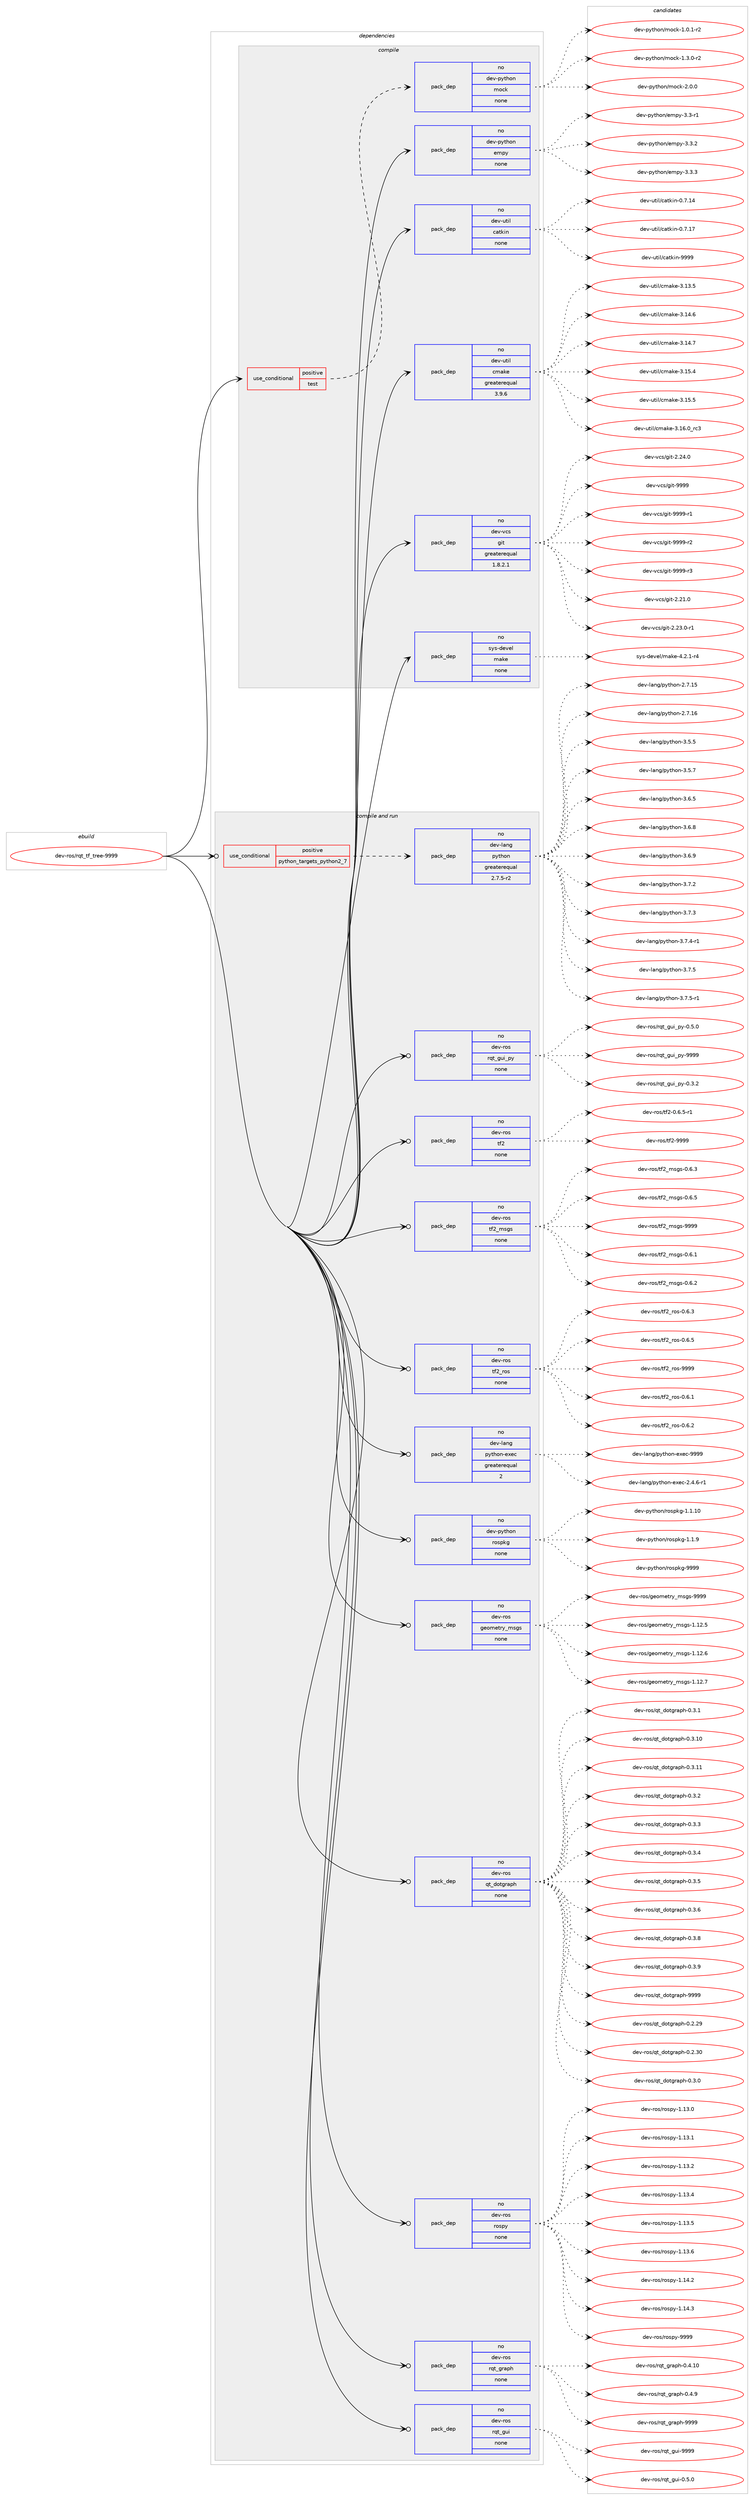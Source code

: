 digraph prolog {

# *************
# Graph options
# *************

newrank=true;
concentrate=true;
compound=true;
graph [rankdir=LR,fontname=Helvetica,fontsize=10,ranksep=1.5];#, ranksep=2.5, nodesep=0.2];
edge  [arrowhead=vee];
node  [fontname=Helvetica,fontsize=10];

# **********
# The ebuild
# **********

subgraph cluster_leftcol {
color=gray;
rank=same;
label=<<i>ebuild</i>>;
id [label="dev-ros/rqt_tf_tree-9999", color=red, width=4, href="../dev-ros/rqt_tf_tree-9999.svg"];
}

# ****************
# The dependencies
# ****************

subgraph cluster_midcol {
color=gray;
label=<<i>dependencies</i>>;
subgraph cluster_compile {
fillcolor="#eeeeee";
style=filled;
label=<<i>compile</i>>;
subgraph cond155341 {
dependency666448 [label=<<TABLE BORDER="0" CELLBORDER="1" CELLSPACING="0" CELLPADDING="4"><TR><TD ROWSPAN="3" CELLPADDING="10">use_conditional</TD></TR><TR><TD>positive</TD></TR><TR><TD>test</TD></TR></TABLE>>, shape=none, color=red];
subgraph pack499201 {
dependency666449 [label=<<TABLE BORDER="0" CELLBORDER="1" CELLSPACING="0" CELLPADDING="4" WIDTH="220"><TR><TD ROWSPAN="6" CELLPADDING="30">pack_dep</TD></TR><TR><TD WIDTH="110">no</TD></TR><TR><TD>dev-python</TD></TR><TR><TD>mock</TD></TR><TR><TD>none</TD></TR><TR><TD></TD></TR></TABLE>>, shape=none, color=blue];
}
dependency666448:e -> dependency666449:w [weight=20,style="dashed",arrowhead="vee"];
}
id:e -> dependency666448:w [weight=20,style="solid",arrowhead="vee"];
subgraph pack499202 {
dependency666450 [label=<<TABLE BORDER="0" CELLBORDER="1" CELLSPACING="0" CELLPADDING="4" WIDTH="220"><TR><TD ROWSPAN="6" CELLPADDING="30">pack_dep</TD></TR><TR><TD WIDTH="110">no</TD></TR><TR><TD>dev-python</TD></TR><TR><TD>empy</TD></TR><TR><TD>none</TD></TR><TR><TD></TD></TR></TABLE>>, shape=none, color=blue];
}
id:e -> dependency666450:w [weight=20,style="solid",arrowhead="vee"];
subgraph pack499203 {
dependency666451 [label=<<TABLE BORDER="0" CELLBORDER="1" CELLSPACING="0" CELLPADDING="4" WIDTH="220"><TR><TD ROWSPAN="6" CELLPADDING="30">pack_dep</TD></TR><TR><TD WIDTH="110">no</TD></TR><TR><TD>dev-util</TD></TR><TR><TD>catkin</TD></TR><TR><TD>none</TD></TR><TR><TD></TD></TR></TABLE>>, shape=none, color=blue];
}
id:e -> dependency666451:w [weight=20,style="solid",arrowhead="vee"];
subgraph pack499204 {
dependency666452 [label=<<TABLE BORDER="0" CELLBORDER="1" CELLSPACING="0" CELLPADDING="4" WIDTH="220"><TR><TD ROWSPAN="6" CELLPADDING="30">pack_dep</TD></TR><TR><TD WIDTH="110">no</TD></TR><TR><TD>dev-util</TD></TR><TR><TD>cmake</TD></TR><TR><TD>greaterequal</TD></TR><TR><TD>3.9.6</TD></TR></TABLE>>, shape=none, color=blue];
}
id:e -> dependency666452:w [weight=20,style="solid",arrowhead="vee"];
subgraph pack499205 {
dependency666453 [label=<<TABLE BORDER="0" CELLBORDER="1" CELLSPACING="0" CELLPADDING="4" WIDTH="220"><TR><TD ROWSPAN="6" CELLPADDING="30">pack_dep</TD></TR><TR><TD WIDTH="110">no</TD></TR><TR><TD>dev-vcs</TD></TR><TR><TD>git</TD></TR><TR><TD>greaterequal</TD></TR><TR><TD>1.8.2.1</TD></TR></TABLE>>, shape=none, color=blue];
}
id:e -> dependency666453:w [weight=20,style="solid",arrowhead="vee"];
subgraph pack499206 {
dependency666454 [label=<<TABLE BORDER="0" CELLBORDER="1" CELLSPACING="0" CELLPADDING="4" WIDTH="220"><TR><TD ROWSPAN="6" CELLPADDING="30">pack_dep</TD></TR><TR><TD WIDTH="110">no</TD></TR><TR><TD>sys-devel</TD></TR><TR><TD>make</TD></TR><TR><TD>none</TD></TR><TR><TD></TD></TR></TABLE>>, shape=none, color=blue];
}
id:e -> dependency666454:w [weight=20,style="solid",arrowhead="vee"];
}
subgraph cluster_compileandrun {
fillcolor="#eeeeee";
style=filled;
label=<<i>compile and run</i>>;
subgraph cond155342 {
dependency666455 [label=<<TABLE BORDER="0" CELLBORDER="1" CELLSPACING="0" CELLPADDING="4"><TR><TD ROWSPAN="3" CELLPADDING="10">use_conditional</TD></TR><TR><TD>positive</TD></TR><TR><TD>python_targets_python2_7</TD></TR></TABLE>>, shape=none, color=red];
subgraph pack499207 {
dependency666456 [label=<<TABLE BORDER="0" CELLBORDER="1" CELLSPACING="0" CELLPADDING="4" WIDTH="220"><TR><TD ROWSPAN="6" CELLPADDING="30">pack_dep</TD></TR><TR><TD WIDTH="110">no</TD></TR><TR><TD>dev-lang</TD></TR><TR><TD>python</TD></TR><TR><TD>greaterequal</TD></TR><TR><TD>2.7.5-r2</TD></TR></TABLE>>, shape=none, color=blue];
}
dependency666455:e -> dependency666456:w [weight=20,style="dashed",arrowhead="vee"];
}
id:e -> dependency666455:w [weight=20,style="solid",arrowhead="odotvee"];
subgraph pack499208 {
dependency666457 [label=<<TABLE BORDER="0" CELLBORDER="1" CELLSPACING="0" CELLPADDING="4" WIDTH="220"><TR><TD ROWSPAN="6" CELLPADDING="30">pack_dep</TD></TR><TR><TD WIDTH="110">no</TD></TR><TR><TD>dev-lang</TD></TR><TR><TD>python-exec</TD></TR><TR><TD>greaterequal</TD></TR><TR><TD>2</TD></TR></TABLE>>, shape=none, color=blue];
}
id:e -> dependency666457:w [weight=20,style="solid",arrowhead="odotvee"];
subgraph pack499209 {
dependency666458 [label=<<TABLE BORDER="0" CELLBORDER="1" CELLSPACING="0" CELLPADDING="4" WIDTH="220"><TR><TD ROWSPAN="6" CELLPADDING="30">pack_dep</TD></TR><TR><TD WIDTH="110">no</TD></TR><TR><TD>dev-python</TD></TR><TR><TD>rospkg</TD></TR><TR><TD>none</TD></TR><TR><TD></TD></TR></TABLE>>, shape=none, color=blue];
}
id:e -> dependency666458:w [weight=20,style="solid",arrowhead="odotvee"];
subgraph pack499210 {
dependency666459 [label=<<TABLE BORDER="0" CELLBORDER="1" CELLSPACING="0" CELLPADDING="4" WIDTH="220"><TR><TD ROWSPAN="6" CELLPADDING="30">pack_dep</TD></TR><TR><TD WIDTH="110">no</TD></TR><TR><TD>dev-ros</TD></TR><TR><TD>geometry_msgs</TD></TR><TR><TD>none</TD></TR><TR><TD></TD></TR></TABLE>>, shape=none, color=blue];
}
id:e -> dependency666459:w [weight=20,style="solid",arrowhead="odotvee"];
subgraph pack499211 {
dependency666460 [label=<<TABLE BORDER="0" CELLBORDER="1" CELLSPACING="0" CELLPADDING="4" WIDTH="220"><TR><TD ROWSPAN="6" CELLPADDING="30">pack_dep</TD></TR><TR><TD WIDTH="110">no</TD></TR><TR><TD>dev-ros</TD></TR><TR><TD>qt_dotgraph</TD></TR><TR><TD>none</TD></TR><TR><TD></TD></TR></TABLE>>, shape=none, color=blue];
}
id:e -> dependency666460:w [weight=20,style="solid",arrowhead="odotvee"];
subgraph pack499212 {
dependency666461 [label=<<TABLE BORDER="0" CELLBORDER="1" CELLSPACING="0" CELLPADDING="4" WIDTH="220"><TR><TD ROWSPAN="6" CELLPADDING="30">pack_dep</TD></TR><TR><TD WIDTH="110">no</TD></TR><TR><TD>dev-ros</TD></TR><TR><TD>rospy</TD></TR><TR><TD>none</TD></TR><TR><TD></TD></TR></TABLE>>, shape=none, color=blue];
}
id:e -> dependency666461:w [weight=20,style="solid",arrowhead="odotvee"];
subgraph pack499213 {
dependency666462 [label=<<TABLE BORDER="0" CELLBORDER="1" CELLSPACING="0" CELLPADDING="4" WIDTH="220"><TR><TD ROWSPAN="6" CELLPADDING="30">pack_dep</TD></TR><TR><TD WIDTH="110">no</TD></TR><TR><TD>dev-ros</TD></TR><TR><TD>rqt_graph</TD></TR><TR><TD>none</TD></TR><TR><TD></TD></TR></TABLE>>, shape=none, color=blue];
}
id:e -> dependency666462:w [weight=20,style="solid",arrowhead="odotvee"];
subgraph pack499214 {
dependency666463 [label=<<TABLE BORDER="0" CELLBORDER="1" CELLSPACING="0" CELLPADDING="4" WIDTH="220"><TR><TD ROWSPAN="6" CELLPADDING="30">pack_dep</TD></TR><TR><TD WIDTH="110">no</TD></TR><TR><TD>dev-ros</TD></TR><TR><TD>rqt_gui</TD></TR><TR><TD>none</TD></TR><TR><TD></TD></TR></TABLE>>, shape=none, color=blue];
}
id:e -> dependency666463:w [weight=20,style="solid",arrowhead="odotvee"];
subgraph pack499215 {
dependency666464 [label=<<TABLE BORDER="0" CELLBORDER="1" CELLSPACING="0" CELLPADDING="4" WIDTH="220"><TR><TD ROWSPAN="6" CELLPADDING="30">pack_dep</TD></TR><TR><TD WIDTH="110">no</TD></TR><TR><TD>dev-ros</TD></TR><TR><TD>rqt_gui_py</TD></TR><TR><TD>none</TD></TR><TR><TD></TD></TR></TABLE>>, shape=none, color=blue];
}
id:e -> dependency666464:w [weight=20,style="solid",arrowhead="odotvee"];
subgraph pack499216 {
dependency666465 [label=<<TABLE BORDER="0" CELLBORDER="1" CELLSPACING="0" CELLPADDING="4" WIDTH="220"><TR><TD ROWSPAN="6" CELLPADDING="30">pack_dep</TD></TR><TR><TD WIDTH="110">no</TD></TR><TR><TD>dev-ros</TD></TR><TR><TD>tf2</TD></TR><TR><TD>none</TD></TR><TR><TD></TD></TR></TABLE>>, shape=none, color=blue];
}
id:e -> dependency666465:w [weight=20,style="solid",arrowhead="odotvee"];
subgraph pack499217 {
dependency666466 [label=<<TABLE BORDER="0" CELLBORDER="1" CELLSPACING="0" CELLPADDING="4" WIDTH="220"><TR><TD ROWSPAN="6" CELLPADDING="30">pack_dep</TD></TR><TR><TD WIDTH="110">no</TD></TR><TR><TD>dev-ros</TD></TR><TR><TD>tf2_msgs</TD></TR><TR><TD>none</TD></TR><TR><TD></TD></TR></TABLE>>, shape=none, color=blue];
}
id:e -> dependency666466:w [weight=20,style="solid",arrowhead="odotvee"];
subgraph pack499218 {
dependency666467 [label=<<TABLE BORDER="0" CELLBORDER="1" CELLSPACING="0" CELLPADDING="4" WIDTH="220"><TR><TD ROWSPAN="6" CELLPADDING="30">pack_dep</TD></TR><TR><TD WIDTH="110">no</TD></TR><TR><TD>dev-ros</TD></TR><TR><TD>tf2_ros</TD></TR><TR><TD>none</TD></TR><TR><TD></TD></TR></TABLE>>, shape=none, color=blue];
}
id:e -> dependency666467:w [weight=20,style="solid",arrowhead="odotvee"];
}
subgraph cluster_run {
fillcolor="#eeeeee";
style=filled;
label=<<i>run</i>>;
}
}

# **************
# The candidates
# **************

subgraph cluster_choices {
rank=same;
color=gray;
label=<<i>candidates</i>>;

subgraph choice499201 {
color=black;
nodesep=1;
choice1001011184511212111610411111047109111991074549464846494511450 [label="dev-python/mock-1.0.1-r2", color=red, width=4,href="../dev-python/mock-1.0.1-r2.svg"];
choice1001011184511212111610411111047109111991074549465146484511450 [label="dev-python/mock-1.3.0-r2", color=red, width=4,href="../dev-python/mock-1.3.0-r2.svg"];
choice100101118451121211161041111104710911199107455046484648 [label="dev-python/mock-2.0.0", color=red, width=4,href="../dev-python/mock-2.0.0.svg"];
dependency666449:e -> choice1001011184511212111610411111047109111991074549464846494511450:w [style=dotted,weight="100"];
dependency666449:e -> choice1001011184511212111610411111047109111991074549465146484511450:w [style=dotted,weight="100"];
dependency666449:e -> choice100101118451121211161041111104710911199107455046484648:w [style=dotted,weight="100"];
}
subgraph choice499202 {
color=black;
nodesep=1;
choice1001011184511212111610411111047101109112121455146514511449 [label="dev-python/empy-3.3-r1", color=red, width=4,href="../dev-python/empy-3.3-r1.svg"];
choice1001011184511212111610411111047101109112121455146514650 [label="dev-python/empy-3.3.2", color=red, width=4,href="../dev-python/empy-3.3.2.svg"];
choice1001011184511212111610411111047101109112121455146514651 [label="dev-python/empy-3.3.3", color=red, width=4,href="../dev-python/empy-3.3.3.svg"];
dependency666450:e -> choice1001011184511212111610411111047101109112121455146514511449:w [style=dotted,weight="100"];
dependency666450:e -> choice1001011184511212111610411111047101109112121455146514650:w [style=dotted,weight="100"];
dependency666450:e -> choice1001011184511212111610411111047101109112121455146514651:w [style=dotted,weight="100"];
}
subgraph choice499203 {
color=black;
nodesep=1;
choice1001011184511711610510847999711610710511045484655464952 [label="dev-util/catkin-0.7.14", color=red, width=4,href="../dev-util/catkin-0.7.14.svg"];
choice1001011184511711610510847999711610710511045484655464955 [label="dev-util/catkin-0.7.17", color=red, width=4,href="../dev-util/catkin-0.7.17.svg"];
choice100101118451171161051084799971161071051104557575757 [label="dev-util/catkin-9999", color=red, width=4,href="../dev-util/catkin-9999.svg"];
dependency666451:e -> choice1001011184511711610510847999711610710511045484655464952:w [style=dotted,weight="100"];
dependency666451:e -> choice1001011184511711610510847999711610710511045484655464955:w [style=dotted,weight="100"];
dependency666451:e -> choice100101118451171161051084799971161071051104557575757:w [style=dotted,weight="100"];
}
subgraph choice499204 {
color=black;
nodesep=1;
choice1001011184511711610510847991099710710145514649514653 [label="dev-util/cmake-3.13.5", color=red, width=4,href="../dev-util/cmake-3.13.5.svg"];
choice1001011184511711610510847991099710710145514649524654 [label="dev-util/cmake-3.14.6", color=red, width=4,href="../dev-util/cmake-3.14.6.svg"];
choice1001011184511711610510847991099710710145514649524655 [label="dev-util/cmake-3.14.7", color=red, width=4,href="../dev-util/cmake-3.14.7.svg"];
choice1001011184511711610510847991099710710145514649534652 [label="dev-util/cmake-3.15.4", color=red, width=4,href="../dev-util/cmake-3.15.4.svg"];
choice1001011184511711610510847991099710710145514649534653 [label="dev-util/cmake-3.15.5", color=red, width=4,href="../dev-util/cmake-3.15.5.svg"];
choice1001011184511711610510847991099710710145514649544648951149951 [label="dev-util/cmake-3.16.0_rc3", color=red, width=4,href="../dev-util/cmake-3.16.0_rc3.svg"];
dependency666452:e -> choice1001011184511711610510847991099710710145514649514653:w [style=dotted,weight="100"];
dependency666452:e -> choice1001011184511711610510847991099710710145514649524654:w [style=dotted,weight="100"];
dependency666452:e -> choice1001011184511711610510847991099710710145514649524655:w [style=dotted,weight="100"];
dependency666452:e -> choice1001011184511711610510847991099710710145514649534652:w [style=dotted,weight="100"];
dependency666452:e -> choice1001011184511711610510847991099710710145514649534653:w [style=dotted,weight="100"];
dependency666452:e -> choice1001011184511711610510847991099710710145514649544648951149951:w [style=dotted,weight="100"];
}
subgraph choice499205 {
color=black;
nodesep=1;
choice10010111845118991154710310511645504650494648 [label="dev-vcs/git-2.21.0", color=red, width=4,href="../dev-vcs/git-2.21.0.svg"];
choice100101118451189911547103105116455046505146484511449 [label="dev-vcs/git-2.23.0-r1", color=red, width=4,href="../dev-vcs/git-2.23.0-r1.svg"];
choice10010111845118991154710310511645504650524648 [label="dev-vcs/git-2.24.0", color=red, width=4,href="../dev-vcs/git-2.24.0.svg"];
choice1001011184511899115471031051164557575757 [label="dev-vcs/git-9999", color=red, width=4,href="../dev-vcs/git-9999.svg"];
choice10010111845118991154710310511645575757574511449 [label="dev-vcs/git-9999-r1", color=red, width=4,href="../dev-vcs/git-9999-r1.svg"];
choice10010111845118991154710310511645575757574511450 [label="dev-vcs/git-9999-r2", color=red, width=4,href="../dev-vcs/git-9999-r2.svg"];
choice10010111845118991154710310511645575757574511451 [label="dev-vcs/git-9999-r3", color=red, width=4,href="../dev-vcs/git-9999-r3.svg"];
dependency666453:e -> choice10010111845118991154710310511645504650494648:w [style=dotted,weight="100"];
dependency666453:e -> choice100101118451189911547103105116455046505146484511449:w [style=dotted,weight="100"];
dependency666453:e -> choice10010111845118991154710310511645504650524648:w [style=dotted,weight="100"];
dependency666453:e -> choice1001011184511899115471031051164557575757:w [style=dotted,weight="100"];
dependency666453:e -> choice10010111845118991154710310511645575757574511449:w [style=dotted,weight="100"];
dependency666453:e -> choice10010111845118991154710310511645575757574511450:w [style=dotted,weight="100"];
dependency666453:e -> choice10010111845118991154710310511645575757574511451:w [style=dotted,weight="100"];
}
subgraph choice499206 {
color=black;
nodesep=1;
choice1151211154510010111810110847109971071014552465046494511452 [label="sys-devel/make-4.2.1-r4", color=red, width=4,href="../sys-devel/make-4.2.1-r4.svg"];
dependency666454:e -> choice1151211154510010111810110847109971071014552465046494511452:w [style=dotted,weight="100"];
}
subgraph choice499207 {
color=black;
nodesep=1;
choice10010111845108971101034711212111610411111045504655464953 [label="dev-lang/python-2.7.15", color=red, width=4,href="../dev-lang/python-2.7.15.svg"];
choice10010111845108971101034711212111610411111045504655464954 [label="dev-lang/python-2.7.16", color=red, width=4,href="../dev-lang/python-2.7.16.svg"];
choice100101118451089711010347112121116104111110455146534653 [label="dev-lang/python-3.5.5", color=red, width=4,href="../dev-lang/python-3.5.5.svg"];
choice100101118451089711010347112121116104111110455146534655 [label="dev-lang/python-3.5.7", color=red, width=4,href="../dev-lang/python-3.5.7.svg"];
choice100101118451089711010347112121116104111110455146544653 [label="dev-lang/python-3.6.5", color=red, width=4,href="../dev-lang/python-3.6.5.svg"];
choice100101118451089711010347112121116104111110455146544656 [label="dev-lang/python-3.6.8", color=red, width=4,href="../dev-lang/python-3.6.8.svg"];
choice100101118451089711010347112121116104111110455146544657 [label="dev-lang/python-3.6.9", color=red, width=4,href="../dev-lang/python-3.6.9.svg"];
choice100101118451089711010347112121116104111110455146554650 [label="dev-lang/python-3.7.2", color=red, width=4,href="../dev-lang/python-3.7.2.svg"];
choice100101118451089711010347112121116104111110455146554651 [label="dev-lang/python-3.7.3", color=red, width=4,href="../dev-lang/python-3.7.3.svg"];
choice1001011184510897110103471121211161041111104551465546524511449 [label="dev-lang/python-3.7.4-r1", color=red, width=4,href="../dev-lang/python-3.7.4-r1.svg"];
choice100101118451089711010347112121116104111110455146554653 [label="dev-lang/python-3.7.5", color=red, width=4,href="../dev-lang/python-3.7.5.svg"];
choice1001011184510897110103471121211161041111104551465546534511449 [label="dev-lang/python-3.7.5-r1", color=red, width=4,href="../dev-lang/python-3.7.5-r1.svg"];
dependency666456:e -> choice10010111845108971101034711212111610411111045504655464953:w [style=dotted,weight="100"];
dependency666456:e -> choice10010111845108971101034711212111610411111045504655464954:w [style=dotted,weight="100"];
dependency666456:e -> choice100101118451089711010347112121116104111110455146534653:w [style=dotted,weight="100"];
dependency666456:e -> choice100101118451089711010347112121116104111110455146534655:w [style=dotted,weight="100"];
dependency666456:e -> choice100101118451089711010347112121116104111110455146544653:w [style=dotted,weight="100"];
dependency666456:e -> choice100101118451089711010347112121116104111110455146544656:w [style=dotted,weight="100"];
dependency666456:e -> choice100101118451089711010347112121116104111110455146544657:w [style=dotted,weight="100"];
dependency666456:e -> choice100101118451089711010347112121116104111110455146554650:w [style=dotted,weight="100"];
dependency666456:e -> choice100101118451089711010347112121116104111110455146554651:w [style=dotted,weight="100"];
dependency666456:e -> choice1001011184510897110103471121211161041111104551465546524511449:w [style=dotted,weight="100"];
dependency666456:e -> choice100101118451089711010347112121116104111110455146554653:w [style=dotted,weight="100"];
dependency666456:e -> choice1001011184510897110103471121211161041111104551465546534511449:w [style=dotted,weight="100"];
}
subgraph choice499208 {
color=black;
nodesep=1;
choice10010111845108971101034711212111610411111045101120101994550465246544511449 [label="dev-lang/python-exec-2.4.6-r1", color=red, width=4,href="../dev-lang/python-exec-2.4.6-r1.svg"];
choice10010111845108971101034711212111610411111045101120101994557575757 [label="dev-lang/python-exec-9999", color=red, width=4,href="../dev-lang/python-exec-9999.svg"];
dependency666457:e -> choice10010111845108971101034711212111610411111045101120101994550465246544511449:w [style=dotted,weight="100"];
dependency666457:e -> choice10010111845108971101034711212111610411111045101120101994557575757:w [style=dotted,weight="100"];
}
subgraph choice499209 {
color=black;
nodesep=1;
choice100101118451121211161041111104711411111511210710345494649464948 [label="dev-python/rospkg-1.1.10", color=red, width=4,href="../dev-python/rospkg-1.1.10.svg"];
choice1001011184511212111610411111047114111115112107103454946494657 [label="dev-python/rospkg-1.1.9", color=red, width=4,href="../dev-python/rospkg-1.1.9.svg"];
choice10010111845112121116104111110471141111151121071034557575757 [label="dev-python/rospkg-9999", color=red, width=4,href="../dev-python/rospkg-9999.svg"];
dependency666458:e -> choice100101118451121211161041111104711411111511210710345494649464948:w [style=dotted,weight="100"];
dependency666458:e -> choice1001011184511212111610411111047114111115112107103454946494657:w [style=dotted,weight="100"];
dependency666458:e -> choice10010111845112121116104111110471141111151121071034557575757:w [style=dotted,weight="100"];
}
subgraph choice499210 {
color=black;
nodesep=1;
choice10010111845114111115471031011111091011161141219510911510311545494649504653 [label="dev-ros/geometry_msgs-1.12.5", color=red, width=4,href="../dev-ros/geometry_msgs-1.12.5.svg"];
choice10010111845114111115471031011111091011161141219510911510311545494649504654 [label="dev-ros/geometry_msgs-1.12.6", color=red, width=4,href="../dev-ros/geometry_msgs-1.12.6.svg"];
choice10010111845114111115471031011111091011161141219510911510311545494649504655 [label="dev-ros/geometry_msgs-1.12.7", color=red, width=4,href="../dev-ros/geometry_msgs-1.12.7.svg"];
choice1001011184511411111547103101111109101116114121951091151031154557575757 [label="dev-ros/geometry_msgs-9999", color=red, width=4,href="../dev-ros/geometry_msgs-9999.svg"];
dependency666459:e -> choice10010111845114111115471031011111091011161141219510911510311545494649504653:w [style=dotted,weight="100"];
dependency666459:e -> choice10010111845114111115471031011111091011161141219510911510311545494649504654:w [style=dotted,weight="100"];
dependency666459:e -> choice10010111845114111115471031011111091011161141219510911510311545494649504655:w [style=dotted,weight="100"];
dependency666459:e -> choice1001011184511411111547103101111109101116114121951091151031154557575757:w [style=dotted,weight="100"];
}
subgraph choice499211 {
color=black;
nodesep=1;
choice1001011184511411111547113116951001111161031149711210445484650465057 [label="dev-ros/qt_dotgraph-0.2.29", color=red, width=4,href="../dev-ros/qt_dotgraph-0.2.29.svg"];
choice1001011184511411111547113116951001111161031149711210445484650465148 [label="dev-ros/qt_dotgraph-0.2.30", color=red, width=4,href="../dev-ros/qt_dotgraph-0.2.30.svg"];
choice10010111845114111115471131169510011111610311497112104454846514648 [label="dev-ros/qt_dotgraph-0.3.0", color=red, width=4,href="../dev-ros/qt_dotgraph-0.3.0.svg"];
choice10010111845114111115471131169510011111610311497112104454846514649 [label="dev-ros/qt_dotgraph-0.3.1", color=red, width=4,href="../dev-ros/qt_dotgraph-0.3.1.svg"];
choice1001011184511411111547113116951001111161031149711210445484651464948 [label="dev-ros/qt_dotgraph-0.3.10", color=red, width=4,href="../dev-ros/qt_dotgraph-0.3.10.svg"];
choice1001011184511411111547113116951001111161031149711210445484651464949 [label="dev-ros/qt_dotgraph-0.3.11", color=red, width=4,href="../dev-ros/qt_dotgraph-0.3.11.svg"];
choice10010111845114111115471131169510011111610311497112104454846514650 [label="dev-ros/qt_dotgraph-0.3.2", color=red, width=4,href="../dev-ros/qt_dotgraph-0.3.2.svg"];
choice10010111845114111115471131169510011111610311497112104454846514651 [label="dev-ros/qt_dotgraph-0.3.3", color=red, width=4,href="../dev-ros/qt_dotgraph-0.3.3.svg"];
choice10010111845114111115471131169510011111610311497112104454846514652 [label="dev-ros/qt_dotgraph-0.3.4", color=red, width=4,href="../dev-ros/qt_dotgraph-0.3.4.svg"];
choice10010111845114111115471131169510011111610311497112104454846514653 [label="dev-ros/qt_dotgraph-0.3.5", color=red, width=4,href="../dev-ros/qt_dotgraph-0.3.5.svg"];
choice10010111845114111115471131169510011111610311497112104454846514654 [label="dev-ros/qt_dotgraph-0.3.6", color=red, width=4,href="../dev-ros/qt_dotgraph-0.3.6.svg"];
choice10010111845114111115471131169510011111610311497112104454846514656 [label="dev-ros/qt_dotgraph-0.3.8", color=red, width=4,href="../dev-ros/qt_dotgraph-0.3.8.svg"];
choice10010111845114111115471131169510011111610311497112104454846514657 [label="dev-ros/qt_dotgraph-0.3.9", color=red, width=4,href="../dev-ros/qt_dotgraph-0.3.9.svg"];
choice100101118451141111154711311695100111116103114971121044557575757 [label="dev-ros/qt_dotgraph-9999", color=red, width=4,href="../dev-ros/qt_dotgraph-9999.svg"];
dependency666460:e -> choice1001011184511411111547113116951001111161031149711210445484650465057:w [style=dotted,weight="100"];
dependency666460:e -> choice1001011184511411111547113116951001111161031149711210445484650465148:w [style=dotted,weight="100"];
dependency666460:e -> choice10010111845114111115471131169510011111610311497112104454846514648:w [style=dotted,weight="100"];
dependency666460:e -> choice10010111845114111115471131169510011111610311497112104454846514649:w [style=dotted,weight="100"];
dependency666460:e -> choice1001011184511411111547113116951001111161031149711210445484651464948:w [style=dotted,weight="100"];
dependency666460:e -> choice1001011184511411111547113116951001111161031149711210445484651464949:w [style=dotted,weight="100"];
dependency666460:e -> choice10010111845114111115471131169510011111610311497112104454846514650:w [style=dotted,weight="100"];
dependency666460:e -> choice10010111845114111115471131169510011111610311497112104454846514651:w [style=dotted,weight="100"];
dependency666460:e -> choice10010111845114111115471131169510011111610311497112104454846514652:w [style=dotted,weight="100"];
dependency666460:e -> choice10010111845114111115471131169510011111610311497112104454846514653:w [style=dotted,weight="100"];
dependency666460:e -> choice10010111845114111115471131169510011111610311497112104454846514654:w [style=dotted,weight="100"];
dependency666460:e -> choice10010111845114111115471131169510011111610311497112104454846514656:w [style=dotted,weight="100"];
dependency666460:e -> choice10010111845114111115471131169510011111610311497112104454846514657:w [style=dotted,weight="100"];
dependency666460:e -> choice100101118451141111154711311695100111116103114971121044557575757:w [style=dotted,weight="100"];
}
subgraph choice499212 {
color=black;
nodesep=1;
choice100101118451141111154711411111511212145494649514648 [label="dev-ros/rospy-1.13.0", color=red, width=4,href="../dev-ros/rospy-1.13.0.svg"];
choice100101118451141111154711411111511212145494649514649 [label="dev-ros/rospy-1.13.1", color=red, width=4,href="../dev-ros/rospy-1.13.1.svg"];
choice100101118451141111154711411111511212145494649514650 [label="dev-ros/rospy-1.13.2", color=red, width=4,href="../dev-ros/rospy-1.13.2.svg"];
choice100101118451141111154711411111511212145494649514652 [label="dev-ros/rospy-1.13.4", color=red, width=4,href="../dev-ros/rospy-1.13.4.svg"];
choice100101118451141111154711411111511212145494649514653 [label="dev-ros/rospy-1.13.5", color=red, width=4,href="../dev-ros/rospy-1.13.5.svg"];
choice100101118451141111154711411111511212145494649514654 [label="dev-ros/rospy-1.13.6", color=red, width=4,href="../dev-ros/rospy-1.13.6.svg"];
choice100101118451141111154711411111511212145494649524650 [label="dev-ros/rospy-1.14.2", color=red, width=4,href="../dev-ros/rospy-1.14.2.svg"];
choice100101118451141111154711411111511212145494649524651 [label="dev-ros/rospy-1.14.3", color=red, width=4,href="../dev-ros/rospy-1.14.3.svg"];
choice10010111845114111115471141111151121214557575757 [label="dev-ros/rospy-9999", color=red, width=4,href="../dev-ros/rospy-9999.svg"];
dependency666461:e -> choice100101118451141111154711411111511212145494649514648:w [style=dotted,weight="100"];
dependency666461:e -> choice100101118451141111154711411111511212145494649514649:w [style=dotted,weight="100"];
dependency666461:e -> choice100101118451141111154711411111511212145494649514650:w [style=dotted,weight="100"];
dependency666461:e -> choice100101118451141111154711411111511212145494649514652:w [style=dotted,weight="100"];
dependency666461:e -> choice100101118451141111154711411111511212145494649514653:w [style=dotted,weight="100"];
dependency666461:e -> choice100101118451141111154711411111511212145494649514654:w [style=dotted,weight="100"];
dependency666461:e -> choice100101118451141111154711411111511212145494649524650:w [style=dotted,weight="100"];
dependency666461:e -> choice100101118451141111154711411111511212145494649524651:w [style=dotted,weight="100"];
dependency666461:e -> choice10010111845114111115471141111151121214557575757:w [style=dotted,weight="100"];
}
subgraph choice499213 {
color=black;
nodesep=1;
choice1001011184511411111547114113116951031149711210445484652464948 [label="dev-ros/rqt_graph-0.4.10", color=red, width=4,href="../dev-ros/rqt_graph-0.4.10.svg"];
choice10010111845114111115471141131169510311497112104454846524657 [label="dev-ros/rqt_graph-0.4.9", color=red, width=4,href="../dev-ros/rqt_graph-0.4.9.svg"];
choice100101118451141111154711411311695103114971121044557575757 [label="dev-ros/rqt_graph-9999", color=red, width=4,href="../dev-ros/rqt_graph-9999.svg"];
dependency666462:e -> choice1001011184511411111547114113116951031149711210445484652464948:w [style=dotted,weight="100"];
dependency666462:e -> choice10010111845114111115471141131169510311497112104454846524657:w [style=dotted,weight="100"];
dependency666462:e -> choice100101118451141111154711411311695103114971121044557575757:w [style=dotted,weight="100"];
}
subgraph choice499214 {
color=black;
nodesep=1;
choice100101118451141111154711411311695103117105454846534648 [label="dev-ros/rqt_gui-0.5.0", color=red, width=4,href="../dev-ros/rqt_gui-0.5.0.svg"];
choice1001011184511411111547114113116951031171054557575757 [label="dev-ros/rqt_gui-9999", color=red, width=4,href="../dev-ros/rqt_gui-9999.svg"];
dependency666463:e -> choice100101118451141111154711411311695103117105454846534648:w [style=dotted,weight="100"];
dependency666463:e -> choice1001011184511411111547114113116951031171054557575757:w [style=dotted,weight="100"];
}
subgraph choice499215 {
color=black;
nodesep=1;
choice10010111845114111115471141131169510311710595112121454846514650 [label="dev-ros/rqt_gui_py-0.3.2", color=red, width=4,href="../dev-ros/rqt_gui_py-0.3.2.svg"];
choice10010111845114111115471141131169510311710595112121454846534648 [label="dev-ros/rqt_gui_py-0.5.0", color=red, width=4,href="../dev-ros/rqt_gui_py-0.5.0.svg"];
choice100101118451141111154711411311695103117105951121214557575757 [label="dev-ros/rqt_gui_py-9999", color=red, width=4,href="../dev-ros/rqt_gui_py-9999.svg"];
dependency666464:e -> choice10010111845114111115471141131169510311710595112121454846514650:w [style=dotted,weight="100"];
dependency666464:e -> choice10010111845114111115471141131169510311710595112121454846534648:w [style=dotted,weight="100"];
dependency666464:e -> choice100101118451141111154711411311695103117105951121214557575757:w [style=dotted,weight="100"];
}
subgraph choice499216 {
color=black;
nodesep=1;
choice1001011184511411111547116102504548465446534511449 [label="dev-ros/tf2-0.6.5-r1", color=red, width=4,href="../dev-ros/tf2-0.6.5-r1.svg"];
choice1001011184511411111547116102504557575757 [label="dev-ros/tf2-9999", color=red, width=4,href="../dev-ros/tf2-9999.svg"];
dependency666465:e -> choice1001011184511411111547116102504548465446534511449:w [style=dotted,weight="100"];
dependency666465:e -> choice1001011184511411111547116102504557575757:w [style=dotted,weight="100"];
}
subgraph choice499217 {
color=black;
nodesep=1;
choice10010111845114111115471161025095109115103115454846544649 [label="dev-ros/tf2_msgs-0.6.1", color=red, width=4,href="../dev-ros/tf2_msgs-0.6.1.svg"];
choice10010111845114111115471161025095109115103115454846544650 [label="dev-ros/tf2_msgs-0.6.2", color=red, width=4,href="../dev-ros/tf2_msgs-0.6.2.svg"];
choice10010111845114111115471161025095109115103115454846544651 [label="dev-ros/tf2_msgs-0.6.3", color=red, width=4,href="../dev-ros/tf2_msgs-0.6.3.svg"];
choice10010111845114111115471161025095109115103115454846544653 [label="dev-ros/tf2_msgs-0.6.5", color=red, width=4,href="../dev-ros/tf2_msgs-0.6.5.svg"];
choice100101118451141111154711610250951091151031154557575757 [label="dev-ros/tf2_msgs-9999", color=red, width=4,href="../dev-ros/tf2_msgs-9999.svg"];
dependency666466:e -> choice10010111845114111115471161025095109115103115454846544649:w [style=dotted,weight="100"];
dependency666466:e -> choice10010111845114111115471161025095109115103115454846544650:w [style=dotted,weight="100"];
dependency666466:e -> choice10010111845114111115471161025095109115103115454846544651:w [style=dotted,weight="100"];
dependency666466:e -> choice10010111845114111115471161025095109115103115454846544653:w [style=dotted,weight="100"];
dependency666466:e -> choice100101118451141111154711610250951091151031154557575757:w [style=dotted,weight="100"];
}
subgraph choice499218 {
color=black;
nodesep=1;
choice10010111845114111115471161025095114111115454846544649 [label="dev-ros/tf2_ros-0.6.1", color=red, width=4,href="../dev-ros/tf2_ros-0.6.1.svg"];
choice10010111845114111115471161025095114111115454846544650 [label="dev-ros/tf2_ros-0.6.2", color=red, width=4,href="../dev-ros/tf2_ros-0.6.2.svg"];
choice10010111845114111115471161025095114111115454846544651 [label="dev-ros/tf2_ros-0.6.3", color=red, width=4,href="../dev-ros/tf2_ros-0.6.3.svg"];
choice10010111845114111115471161025095114111115454846544653 [label="dev-ros/tf2_ros-0.6.5", color=red, width=4,href="../dev-ros/tf2_ros-0.6.5.svg"];
choice100101118451141111154711610250951141111154557575757 [label="dev-ros/tf2_ros-9999", color=red, width=4,href="../dev-ros/tf2_ros-9999.svg"];
dependency666467:e -> choice10010111845114111115471161025095114111115454846544649:w [style=dotted,weight="100"];
dependency666467:e -> choice10010111845114111115471161025095114111115454846544650:w [style=dotted,weight="100"];
dependency666467:e -> choice10010111845114111115471161025095114111115454846544651:w [style=dotted,weight="100"];
dependency666467:e -> choice10010111845114111115471161025095114111115454846544653:w [style=dotted,weight="100"];
dependency666467:e -> choice100101118451141111154711610250951141111154557575757:w [style=dotted,weight="100"];
}
}

}
